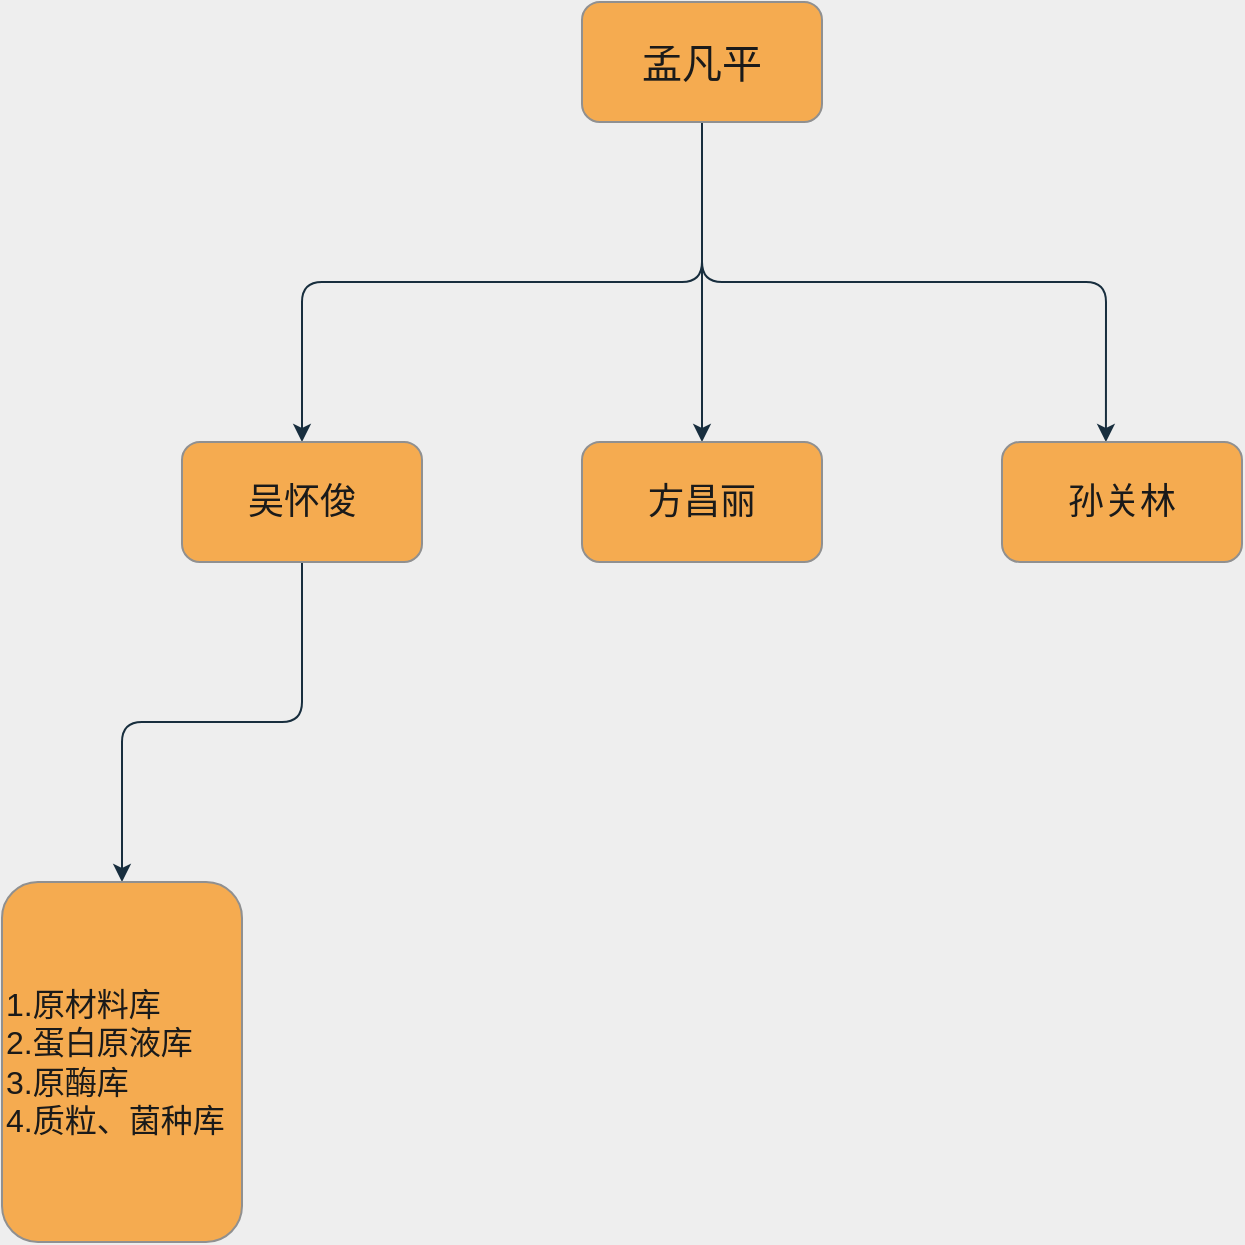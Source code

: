 <mxfile version="13.7.8" type="github">
  <diagram id="QlbHECQIBzcWSnL0QxUy" name="Page-1">
    <mxGraphModel dx="1422" dy="762" grid="1" gridSize="10" guides="1" tooltips="1" connect="1" arrows="1" fold="1" page="1" pageScale="1" pageWidth="827" pageHeight="1169" background="#EEEEEE" math="0" shadow="0">
      <root>
        <mxCell id="0" />
        <mxCell id="1" parent="0" />
        <mxCell id="wH7yX8hCxFd5v8MfgCOh-24" style="edgeStyle=orthogonalEdgeStyle;curved=0;rounded=1;orthogonalLoop=1;jettySize=auto;html=1;exitX=0.5;exitY=1;exitDx=0;exitDy=0;entryX=0.433;entryY=0;entryDx=0;entryDy=0;strokeColor=#182E3E;fontColor=#1A1A1A;labelBackgroundColor=#EEEEEE;entryPerimeter=0;" edge="1" parent="1" source="wH7yX8hCxFd5v8MfgCOh-1" target="wH7yX8hCxFd5v8MfgCOh-57">
          <mxGeometry relative="1" as="geometry">
            <mxPoint x="562.5" y="315" as="targetPoint" />
          </mxGeometry>
        </mxCell>
        <mxCell id="wH7yX8hCxFd5v8MfgCOh-25" style="edgeStyle=orthogonalEdgeStyle;curved=0;rounded=1;orthogonalLoop=1;jettySize=auto;html=1;exitX=0.5;exitY=1;exitDx=0;exitDy=0;entryX=0.5;entryY=0;entryDx=0;entryDy=0;strokeColor=#182E3E;fontColor=#1A1A1A;labelBackgroundColor=#EEEEEE;" edge="1" parent="1" source="wH7yX8hCxFd5v8MfgCOh-1" target="wH7yX8hCxFd5v8MfgCOh-55">
          <mxGeometry relative="1" as="geometry">
            <mxPoint x="242.5" y="315" as="targetPoint" />
          </mxGeometry>
        </mxCell>
        <mxCell id="wH7yX8hCxFd5v8MfgCOh-59" style="edgeStyle=orthogonalEdgeStyle;curved=0;rounded=1;orthogonalLoop=1;jettySize=auto;html=1;exitX=0.5;exitY=1;exitDx=0;exitDy=0;strokeColor=#182E3E;fontColor=#1A1A1A;" edge="1" parent="1" source="wH7yX8hCxFd5v8MfgCOh-1" target="wH7yX8hCxFd5v8MfgCOh-56">
          <mxGeometry relative="1" as="geometry" />
        </mxCell>
        <mxCell id="wH7yX8hCxFd5v8MfgCOh-1" value="&lt;font style=&quot;font-size: 20px&quot;&gt;孟凡平&lt;/font&gt;" style="whiteSpace=wrap;html=1;rounded=1;fillColor=#F5AB50;strokeColor=#909090;fontColor=#1A1A1A;strokeWidth=1;" vertex="1" parent="1">
          <mxGeometry x="340" y="100" width="120" height="60" as="geometry" />
        </mxCell>
        <mxCell id="wH7yX8hCxFd5v8MfgCOh-61" style="edgeStyle=orthogonalEdgeStyle;curved=0;rounded=1;orthogonalLoop=1;jettySize=auto;html=1;exitX=0.5;exitY=1;exitDx=0;exitDy=0;entryX=0.5;entryY=0;entryDx=0;entryDy=0;strokeColor=#182E3E;fontColor=#1A1A1A;" edge="1" parent="1" source="wH7yX8hCxFd5v8MfgCOh-55" target="wH7yX8hCxFd5v8MfgCOh-60">
          <mxGeometry relative="1" as="geometry" />
        </mxCell>
        <mxCell id="wH7yX8hCxFd5v8MfgCOh-55" value="&lt;font style=&quot;font-size: 18px&quot;&gt;吴怀俊&lt;/font&gt;" style="rounded=1;whiteSpace=wrap;html=1;strokeColor=#909090;fillColor=#F5AB50;fontColor=#1A1A1A;" vertex="1" parent="1">
          <mxGeometry x="140" y="320" width="120" height="60" as="geometry" />
        </mxCell>
        <mxCell id="wH7yX8hCxFd5v8MfgCOh-56" value="&lt;font style=&quot;font-size: 18px&quot;&gt;方昌丽&lt;/font&gt;" style="rounded=1;whiteSpace=wrap;html=1;strokeColor=#909090;fillColor=#F5AB50;fontColor=#1A1A1A;" vertex="1" parent="1">
          <mxGeometry x="340" y="320" width="120" height="60" as="geometry" />
        </mxCell>
        <mxCell id="wH7yX8hCxFd5v8MfgCOh-57" value="&lt;font style=&quot;font-size: 18px&quot;&gt;孙关林&lt;/font&gt;" style="rounded=1;whiteSpace=wrap;html=1;strokeColor=#909090;fillColor=#F5AB50;fontColor=#1A1A1A;" vertex="1" parent="1">
          <mxGeometry x="550" y="320" width="120" height="60" as="geometry" />
        </mxCell>
        <mxCell id="wH7yX8hCxFd5v8MfgCOh-60" value="&lt;font style=&quot;font-size: 16px&quot;&gt;1.原材料库&lt;br&gt;2.蛋白原液库&lt;br&gt;3.原酶库&lt;br&gt;4.质粒、菌种库&lt;/font&gt;" style="rounded=1;whiteSpace=wrap;html=1;strokeColor=#909090;fillColor=#F5AB50;fontColor=#1A1A1A;align=left;" vertex="1" parent="1">
          <mxGeometry x="50" y="540" width="120" height="180" as="geometry" />
        </mxCell>
      </root>
    </mxGraphModel>
  </diagram>
</mxfile>

